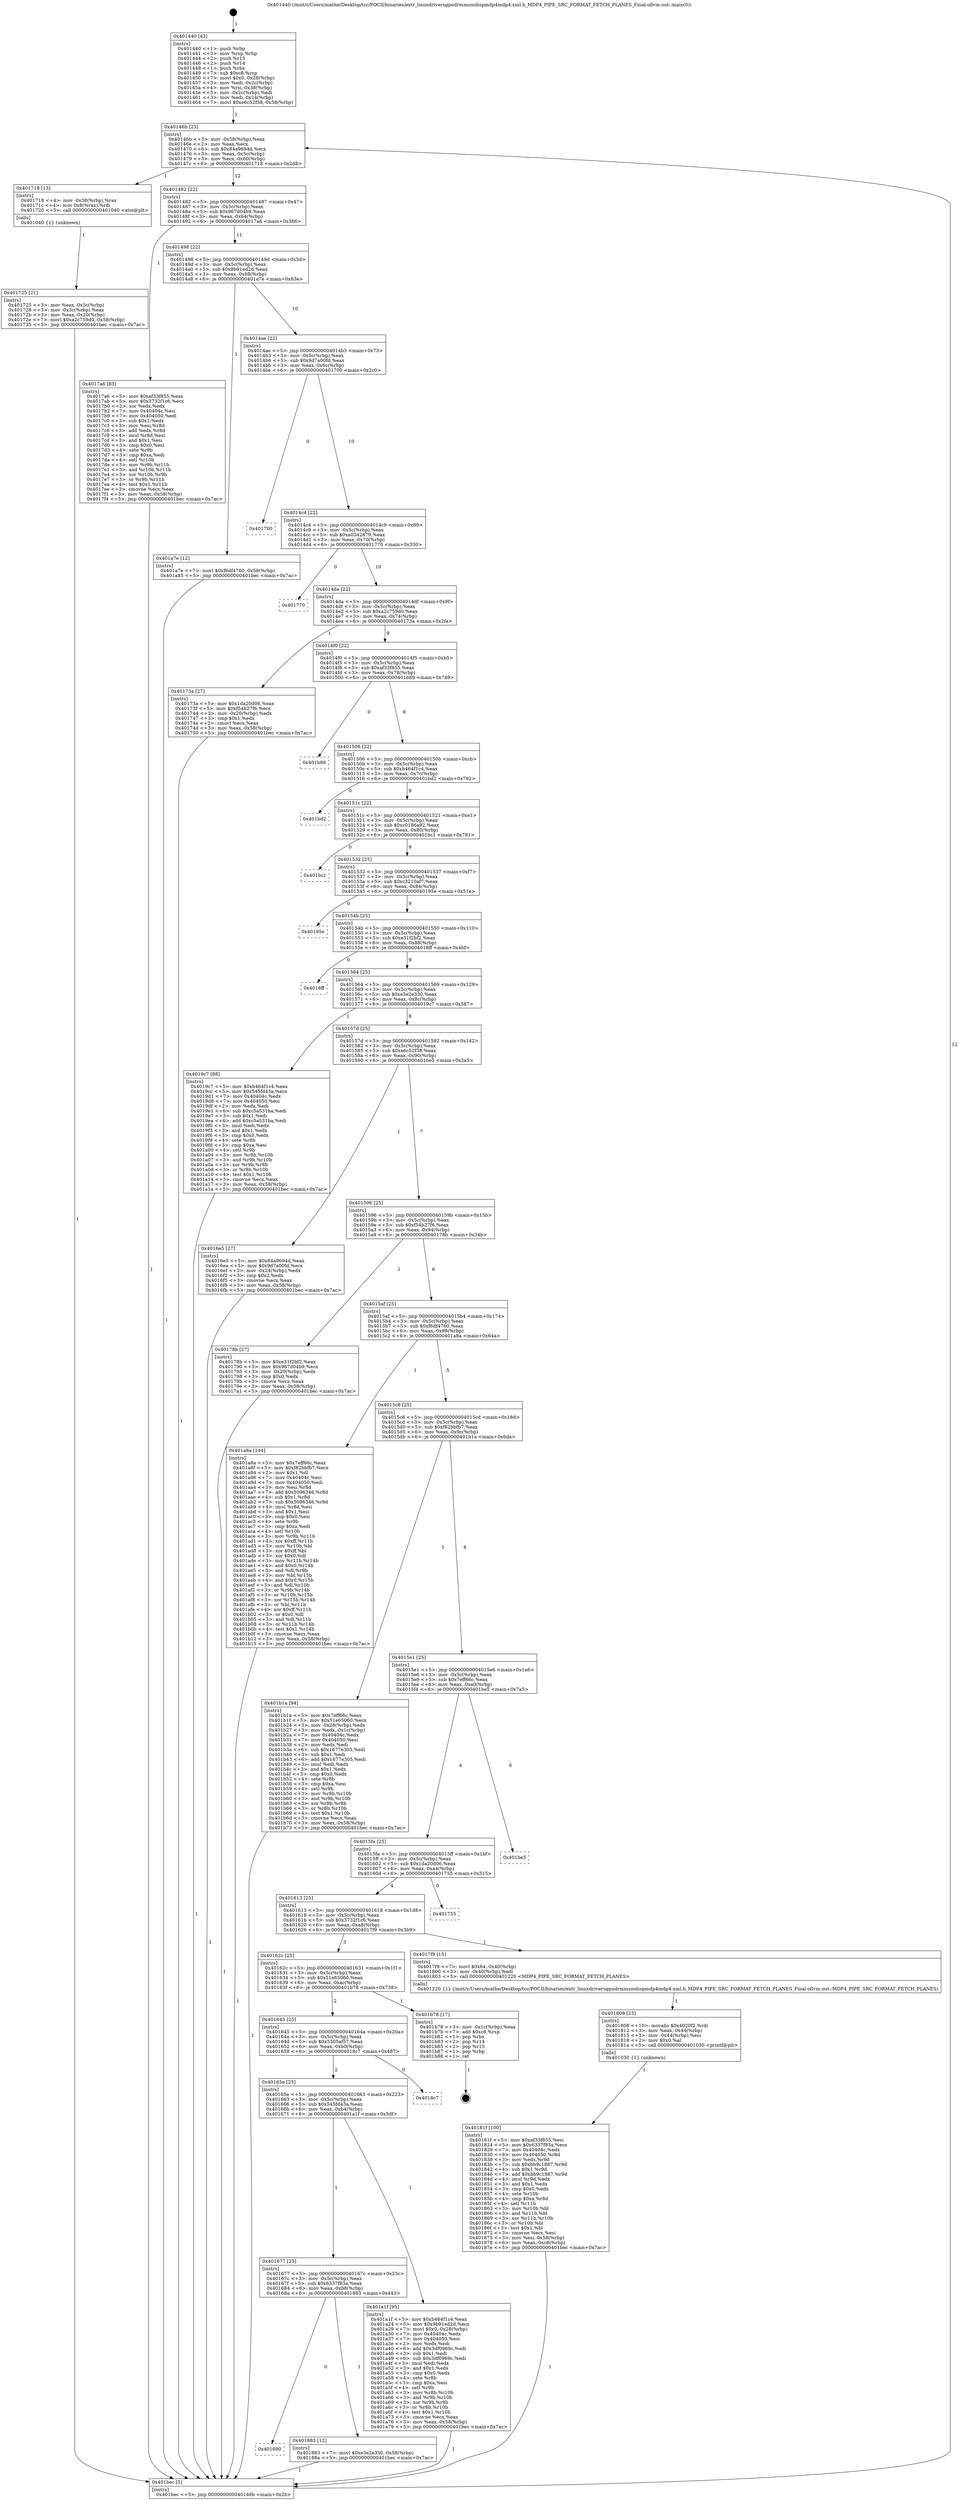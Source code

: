 digraph "0x401440" {
  label = "0x401440 (/mnt/c/Users/mathe/Desktop/tcc/POCII/binaries/extr_linuxdriversgpudrmmsmdispmdp4mdp4.xml.h_MDP4_PIPE_SRC_FORMAT_FETCH_PLANES_Final-ollvm.out::main(0))"
  labelloc = "t"
  node[shape=record]

  Entry [label="",width=0.3,height=0.3,shape=circle,fillcolor=black,style=filled]
  "0x40146b" [label="{
     0x40146b [23]\l
     | [instrs]\l
     &nbsp;&nbsp;0x40146b \<+3\>: mov -0x58(%rbp),%eax\l
     &nbsp;&nbsp;0x40146e \<+2\>: mov %eax,%ecx\l
     &nbsp;&nbsp;0x401470 \<+6\>: sub $0x84a9694d,%ecx\l
     &nbsp;&nbsp;0x401476 \<+3\>: mov %eax,-0x5c(%rbp)\l
     &nbsp;&nbsp;0x401479 \<+3\>: mov %ecx,-0x60(%rbp)\l
     &nbsp;&nbsp;0x40147c \<+6\>: je 0000000000401718 \<main+0x2d8\>\l
  }"]
  "0x401718" [label="{
     0x401718 [13]\l
     | [instrs]\l
     &nbsp;&nbsp;0x401718 \<+4\>: mov -0x38(%rbp),%rax\l
     &nbsp;&nbsp;0x40171c \<+4\>: mov 0x8(%rax),%rdi\l
     &nbsp;&nbsp;0x401720 \<+5\>: call 0000000000401040 \<atoi@plt\>\l
     | [calls]\l
     &nbsp;&nbsp;0x401040 \{1\} (unknown)\l
  }"]
  "0x401482" [label="{
     0x401482 [22]\l
     | [instrs]\l
     &nbsp;&nbsp;0x401482 \<+5\>: jmp 0000000000401487 \<main+0x47\>\l
     &nbsp;&nbsp;0x401487 \<+3\>: mov -0x5c(%rbp),%eax\l
     &nbsp;&nbsp;0x40148a \<+5\>: sub $0x967d04b9,%eax\l
     &nbsp;&nbsp;0x40148f \<+3\>: mov %eax,-0x64(%rbp)\l
     &nbsp;&nbsp;0x401492 \<+6\>: je 00000000004017a6 \<main+0x366\>\l
  }"]
  Exit [label="",width=0.3,height=0.3,shape=circle,fillcolor=black,style=filled,peripheries=2]
  "0x4017a6" [label="{
     0x4017a6 [83]\l
     | [instrs]\l
     &nbsp;&nbsp;0x4017a6 \<+5\>: mov $0xaf33f855,%eax\l
     &nbsp;&nbsp;0x4017ab \<+5\>: mov $0x3732f1c6,%ecx\l
     &nbsp;&nbsp;0x4017b0 \<+2\>: xor %edx,%edx\l
     &nbsp;&nbsp;0x4017b2 \<+7\>: mov 0x40404c,%esi\l
     &nbsp;&nbsp;0x4017b9 \<+7\>: mov 0x404050,%edi\l
     &nbsp;&nbsp;0x4017c0 \<+3\>: sub $0x1,%edx\l
     &nbsp;&nbsp;0x4017c3 \<+3\>: mov %esi,%r8d\l
     &nbsp;&nbsp;0x4017c6 \<+3\>: add %edx,%r8d\l
     &nbsp;&nbsp;0x4017c9 \<+4\>: imul %r8d,%esi\l
     &nbsp;&nbsp;0x4017cd \<+3\>: and $0x1,%esi\l
     &nbsp;&nbsp;0x4017d0 \<+3\>: cmp $0x0,%esi\l
     &nbsp;&nbsp;0x4017d3 \<+4\>: sete %r9b\l
     &nbsp;&nbsp;0x4017d7 \<+3\>: cmp $0xa,%edi\l
     &nbsp;&nbsp;0x4017da \<+4\>: setl %r10b\l
     &nbsp;&nbsp;0x4017de \<+3\>: mov %r9b,%r11b\l
     &nbsp;&nbsp;0x4017e1 \<+3\>: and %r10b,%r11b\l
     &nbsp;&nbsp;0x4017e4 \<+3\>: xor %r10b,%r9b\l
     &nbsp;&nbsp;0x4017e7 \<+3\>: or %r9b,%r11b\l
     &nbsp;&nbsp;0x4017ea \<+4\>: test $0x1,%r11b\l
     &nbsp;&nbsp;0x4017ee \<+3\>: cmovne %ecx,%eax\l
     &nbsp;&nbsp;0x4017f1 \<+3\>: mov %eax,-0x58(%rbp)\l
     &nbsp;&nbsp;0x4017f4 \<+5\>: jmp 0000000000401bec \<main+0x7ac\>\l
  }"]
  "0x401498" [label="{
     0x401498 [22]\l
     | [instrs]\l
     &nbsp;&nbsp;0x401498 \<+5\>: jmp 000000000040149d \<main+0x5d\>\l
     &nbsp;&nbsp;0x40149d \<+3\>: mov -0x5c(%rbp),%eax\l
     &nbsp;&nbsp;0x4014a0 \<+5\>: sub $0x9b91ed2d,%eax\l
     &nbsp;&nbsp;0x4014a5 \<+3\>: mov %eax,-0x68(%rbp)\l
     &nbsp;&nbsp;0x4014a8 \<+6\>: je 0000000000401a7e \<main+0x63e\>\l
  }"]
  "0x401690" [label="{
     0x401690\l
  }", style=dashed]
  "0x401a7e" [label="{
     0x401a7e [12]\l
     | [instrs]\l
     &nbsp;&nbsp;0x401a7e \<+7\>: movl $0xf6df4760,-0x58(%rbp)\l
     &nbsp;&nbsp;0x401a85 \<+5\>: jmp 0000000000401bec \<main+0x7ac\>\l
  }"]
  "0x4014ae" [label="{
     0x4014ae [22]\l
     | [instrs]\l
     &nbsp;&nbsp;0x4014ae \<+5\>: jmp 00000000004014b3 \<main+0x73\>\l
     &nbsp;&nbsp;0x4014b3 \<+3\>: mov -0x5c(%rbp),%eax\l
     &nbsp;&nbsp;0x4014b6 \<+5\>: sub $0x9d7a00fd,%eax\l
     &nbsp;&nbsp;0x4014bb \<+3\>: mov %eax,-0x6c(%rbp)\l
     &nbsp;&nbsp;0x4014be \<+6\>: je 0000000000401700 \<main+0x2c0\>\l
  }"]
  "0x401883" [label="{
     0x401883 [12]\l
     | [instrs]\l
     &nbsp;&nbsp;0x401883 \<+7\>: movl $0xe3e2e330,-0x58(%rbp)\l
     &nbsp;&nbsp;0x40188a \<+5\>: jmp 0000000000401bec \<main+0x7ac\>\l
  }"]
  "0x401700" [label="{
     0x401700\l
  }", style=dashed]
  "0x4014c4" [label="{
     0x4014c4 [22]\l
     | [instrs]\l
     &nbsp;&nbsp;0x4014c4 \<+5\>: jmp 00000000004014c9 \<main+0x89\>\l
     &nbsp;&nbsp;0x4014c9 \<+3\>: mov -0x5c(%rbp),%eax\l
     &nbsp;&nbsp;0x4014cc \<+5\>: sub $0xa0342879,%eax\l
     &nbsp;&nbsp;0x4014d1 \<+3\>: mov %eax,-0x70(%rbp)\l
     &nbsp;&nbsp;0x4014d4 \<+6\>: je 0000000000401770 \<main+0x330\>\l
  }"]
  "0x401677" [label="{
     0x401677 [25]\l
     | [instrs]\l
     &nbsp;&nbsp;0x401677 \<+5\>: jmp 000000000040167c \<main+0x23c\>\l
     &nbsp;&nbsp;0x40167c \<+3\>: mov -0x5c(%rbp),%eax\l
     &nbsp;&nbsp;0x40167f \<+5\>: sub $0x6337f83a,%eax\l
     &nbsp;&nbsp;0x401684 \<+6\>: mov %eax,-0xb8(%rbp)\l
     &nbsp;&nbsp;0x40168a \<+6\>: je 0000000000401883 \<main+0x443\>\l
  }"]
  "0x401770" [label="{
     0x401770\l
  }", style=dashed]
  "0x4014da" [label="{
     0x4014da [22]\l
     | [instrs]\l
     &nbsp;&nbsp;0x4014da \<+5\>: jmp 00000000004014df \<main+0x9f\>\l
     &nbsp;&nbsp;0x4014df \<+3\>: mov -0x5c(%rbp),%eax\l
     &nbsp;&nbsp;0x4014e2 \<+5\>: sub $0xa2c759d0,%eax\l
     &nbsp;&nbsp;0x4014e7 \<+3\>: mov %eax,-0x74(%rbp)\l
     &nbsp;&nbsp;0x4014ea \<+6\>: je 000000000040173a \<main+0x2fa\>\l
  }"]
  "0x401a1f" [label="{
     0x401a1f [95]\l
     | [instrs]\l
     &nbsp;&nbsp;0x401a1f \<+5\>: mov $0xb464f1c4,%eax\l
     &nbsp;&nbsp;0x401a24 \<+5\>: mov $0x9b91ed2d,%ecx\l
     &nbsp;&nbsp;0x401a29 \<+7\>: movl $0x0,-0x28(%rbp)\l
     &nbsp;&nbsp;0x401a30 \<+7\>: mov 0x40404c,%edx\l
     &nbsp;&nbsp;0x401a37 \<+7\>: mov 0x404050,%esi\l
     &nbsp;&nbsp;0x401a3e \<+2\>: mov %edx,%edi\l
     &nbsp;&nbsp;0x401a40 \<+6\>: add $0x3df0969c,%edi\l
     &nbsp;&nbsp;0x401a46 \<+3\>: sub $0x1,%edi\l
     &nbsp;&nbsp;0x401a49 \<+6\>: sub $0x3df0969c,%edi\l
     &nbsp;&nbsp;0x401a4f \<+3\>: imul %edi,%edx\l
     &nbsp;&nbsp;0x401a52 \<+3\>: and $0x1,%edx\l
     &nbsp;&nbsp;0x401a55 \<+3\>: cmp $0x0,%edx\l
     &nbsp;&nbsp;0x401a58 \<+4\>: sete %r8b\l
     &nbsp;&nbsp;0x401a5c \<+3\>: cmp $0xa,%esi\l
     &nbsp;&nbsp;0x401a5f \<+4\>: setl %r9b\l
     &nbsp;&nbsp;0x401a63 \<+3\>: mov %r8b,%r10b\l
     &nbsp;&nbsp;0x401a66 \<+3\>: and %r9b,%r10b\l
     &nbsp;&nbsp;0x401a69 \<+3\>: xor %r9b,%r8b\l
     &nbsp;&nbsp;0x401a6c \<+3\>: or %r8b,%r10b\l
     &nbsp;&nbsp;0x401a6f \<+4\>: test $0x1,%r10b\l
     &nbsp;&nbsp;0x401a73 \<+3\>: cmovne %ecx,%eax\l
     &nbsp;&nbsp;0x401a76 \<+3\>: mov %eax,-0x58(%rbp)\l
     &nbsp;&nbsp;0x401a79 \<+5\>: jmp 0000000000401bec \<main+0x7ac\>\l
  }"]
  "0x40173a" [label="{
     0x40173a [27]\l
     | [instrs]\l
     &nbsp;&nbsp;0x40173a \<+5\>: mov $0x1da20d06,%eax\l
     &nbsp;&nbsp;0x40173f \<+5\>: mov $0xf54b27f6,%ecx\l
     &nbsp;&nbsp;0x401744 \<+3\>: mov -0x20(%rbp),%edx\l
     &nbsp;&nbsp;0x401747 \<+3\>: cmp $0x1,%edx\l
     &nbsp;&nbsp;0x40174a \<+3\>: cmovl %ecx,%eax\l
     &nbsp;&nbsp;0x40174d \<+3\>: mov %eax,-0x58(%rbp)\l
     &nbsp;&nbsp;0x401750 \<+5\>: jmp 0000000000401bec \<main+0x7ac\>\l
  }"]
  "0x4014f0" [label="{
     0x4014f0 [22]\l
     | [instrs]\l
     &nbsp;&nbsp;0x4014f0 \<+5\>: jmp 00000000004014f5 \<main+0xb5\>\l
     &nbsp;&nbsp;0x4014f5 \<+3\>: mov -0x5c(%rbp),%eax\l
     &nbsp;&nbsp;0x4014f8 \<+5\>: sub $0xaf33f855,%eax\l
     &nbsp;&nbsp;0x4014fd \<+3\>: mov %eax,-0x78(%rbp)\l
     &nbsp;&nbsp;0x401500 \<+6\>: je 0000000000401b89 \<main+0x749\>\l
  }"]
  "0x40165e" [label="{
     0x40165e [25]\l
     | [instrs]\l
     &nbsp;&nbsp;0x40165e \<+5\>: jmp 0000000000401663 \<main+0x223\>\l
     &nbsp;&nbsp;0x401663 \<+3\>: mov -0x5c(%rbp),%eax\l
     &nbsp;&nbsp;0x401666 \<+5\>: sub $0x545fd43a,%eax\l
     &nbsp;&nbsp;0x40166b \<+6\>: mov %eax,-0xb4(%rbp)\l
     &nbsp;&nbsp;0x401671 \<+6\>: je 0000000000401a1f \<main+0x5df\>\l
  }"]
  "0x401b89" [label="{
     0x401b89\l
  }", style=dashed]
  "0x401506" [label="{
     0x401506 [22]\l
     | [instrs]\l
     &nbsp;&nbsp;0x401506 \<+5\>: jmp 000000000040150b \<main+0xcb\>\l
     &nbsp;&nbsp;0x40150b \<+3\>: mov -0x5c(%rbp),%eax\l
     &nbsp;&nbsp;0x40150e \<+5\>: sub $0xb464f1c4,%eax\l
     &nbsp;&nbsp;0x401513 \<+3\>: mov %eax,-0x7c(%rbp)\l
     &nbsp;&nbsp;0x401516 \<+6\>: je 0000000000401bd2 \<main+0x792\>\l
  }"]
  "0x4018c7" [label="{
     0x4018c7\l
  }", style=dashed]
  "0x401bd2" [label="{
     0x401bd2\l
  }", style=dashed]
  "0x40151c" [label="{
     0x40151c [22]\l
     | [instrs]\l
     &nbsp;&nbsp;0x40151c \<+5\>: jmp 0000000000401521 \<main+0xe1\>\l
     &nbsp;&nbsp;0x401521 \<+3\>: mov -0x5c(%rbp),%eax\l
     &nbsp;&nbsp;0x401524 \<+5\>: sub $0xc0186a92,%eax\l
     &nbsp;&nbsp;0x401529 \<+3\>: mov %eax,-0x80(%rbp)\l
     &nbsp;&nbsp;0x40152c \<+6\>: je 0000000000401bc1 \<main+0x781\>\l
  }"]
  "0x401645" [label="{
     0x401645 [25]\l
     | [instrs]\l
     &nbsp;&nbsp;0x401645 \<+5\>: jmp 000000000040164a \<main+0x20a\>\l
     &nbsp;&nbsp;0x40164a \<+3\>: mov -0x5c(%rbp),%eax\l
     &nbsp;&nbsp;0x40164d \<+5\>: sub $0x5305af57,%eax\l
     &nbsp;&nbsp;0x401652 \<+6\>: mov %eax,-0xb0(%rbp)\l
     &nbsp;&nbsp;0x401658 \<+6\>: je 00000000004018c7 \<main+0x487\>\l
  }"]
  "0x401bc1" [label="{
     0x401bc1\l
  }", style=dashed]
  "0x401532" [label="{
     0x401532 [25]\l
     | [instrs]\l
     &nbsp;&nbsp;0x401532 \<+5\>: jmp 0000000000401537 \<main+0xf7\>\l
     &nbsp;&nbsp;0x401537 \<+3\>: mov -0x5c(%rbp),%eax\l
     &nbsp;&nbsp;0x40153a \<+5\>: sub $0xc3210af7,%eax\l
     &nbsp;&nbsp;0x40153f \<+6\>: mov %eax,-0x84(%rbp)\l
     &nbsp;&nbsp;0x401545 \<+6\>: je 000000000040195e \<main+0x51e\>\l
  }"]
  "0x401b78" [label="{
     0x401b78 [17]\l
     | [instrs]\l
     &nbsp;&nbsp;0x401b78 \<+3\>: mov -0x1c(%rbp),%eax\l
     &nbsp;&nbsp;0x401b7b \<+7\>: add $0xc8,%rsp\l
     &nbsp;&nbsp;0x401b82 \<+1\>: pop %rbx\l
     &nbsp;&nbsp;0x401b83 \<+2\>: pop %r14\l
     &nbsp;&nbsp;0x401b85 \<+2\>: pop %r15\l
     &nbsp;&nbsp;0x401b87 \<+1\>: pop %rbp\l
     &nbsp;&nbsp;0x401b88 \<+1\>: ret\l
  }"]
  "0x40195e" [label="{
     0x40195e\l
  }", style=dashed]
  "0x40154b" [label="{
     0x40154b [25]\l
     | [instrs]\l
     &nbsp;&nbsp;0x40154b \<+5\>: jmp 0000000000401550 \<main+0x110\>\l
     &nbsp;&nbsp;0x401550 \<+3\>: mov -0x5c(%rbp),%eax\l
     &nbsp;&nbsp;0x401553 \<+5\>: sub $0xe31f2bf2,%eax\l
     &nbsp;&nbsp;0x401558 \<+6\>: mov %eax,-0x88(%rbp)\l
     &nbsp;&nbsp;0x40155e \<+6\>: je 00000000004018ff \<main+0x4bf\>\l
  }"]
  "0x40181f" [label="{
     0x40181f [100]\l
     | [instrs]\l
     &nbsp;&nbsp;0x40181f \<+5\>: mov $0xaf33f855,%esi\l
     &nbsp;&nbsp;0x401824 \<+5\>: mov $0x6337f83a,%ecx\l
     &nbsp;&nbsp;0x401829 \<+7\>: mov 0x40404c,%edx\l
     &nbsp;&nbsp;0x401830 \<+8\>: mov 0x404050,%r8d\l
     &nbsp;&nbsp;0x401838 \<+3\>: mov %edx,%r9d\l
     &nbsp;&nbsp;0x40183b \<+7\>: sub $0xbb9c1887,%r9d\l
     &nbsp;&nbsp;0x401842 \<+4\>: sub $0x1,%r9d\l
     &nbsp;&nbsp;0x401846 \<+7\>: add $0xbb9c1887,%r9d\l
     &nbsp;&nbsp;0x40184d \<+4\>: imul %r9d,%edx\l
     &nbsp;&nbsp;0x401851 \<+3\>: and $0x1,%edx\l
     &nbsp;&nbsp;0x401854 \<+3\>: cmp $0x0,%edx\l
     &nbsp;&nbsp;0x401857 \<+4\>: sete %r10b\l
     &nbsp;&nbsp;0x40185b \<+4\>: cmp $0xa,%r8d\l
     &nbsp;&nbsp;0x40185f \<+4\>: setl %r11b\l
     &nbsp;&nbsp;0x401863 \<+3\>: mov %r10b,%bl\l
     &nbsp;&nbsp;0x401866 \<+3\>: and %r11b,%bl\l
     &nbsp;&nbsp;0x401869 \<+3\>: xor %r11b,%r10b\l
     &nbsp;&nbsp;0x40186c \<+3\>: or %r10b,%bl\l
     &nbsp;&nbsp;0x40186f \<+3\>: test $0x1,%bl\l
     &nbsp;&nbsp;0x401872 \<+3\>: cmovne %ecx,%esi\l
     &nbsp;&nbsp;0x401875 \<+3\>: mov %esi,-0x58(%rbp)\l
     &nbsp;&nbsp;0x401878 \<+6\>: mov %eax,-0xc8(%rbp)\l
     &nbsp;&nbsp;0x40187e \<+5\>: jmp 0000000000401bec \<main+0x7ac\>\l
  }"]
  "0x4018ff" [label="{
     0x4018ff\l
  }", style=dashed]
  "0x401564" [label="{
     0x401564 [25]\l
     | [instrs]\l
     &nbsp;&nbsp;0x401564 \<+5\>: jmp 0000000000401569 \<main+0x129\>\l
     &nbsp;&nbsp;0x401569 \<+3\>: mov -0x5c(%rbp),%eax\l
     &nbsp;&nbsp;0x40156c \<+5\>: sub $0xe3e2e330,%eax\l
     &nbsp;&nbsp;0x401571 \<+6\>: mov %eax,-0x8c(%rbp)\l
     &nbsp;&nbsp;0x401577 \<+6\>: je 00000000004019c7 \<main+0x587\>\l
  }"]
  "0x401808" [label="{
     0x401808 [23]\l
     | [instrs]\l
     &nbsp;&nbsp;0x401808 \<+10\>: movabs $0x4020f2,%rdi\l
     &nbsp;&nbsp;0x401812 \<+3\>: mov %eax,-0x44(%rbp)\l
     &nbsp;&nbsp;0x401815 \<+3\>: mov -0x44(%rbp),%esi\l
     &nbsp;&nbsp;0x401818 \<+2\>: mov $0x0,%al\l
     &nbsp;&nbsp;0x40181a \<+5\>: call 0000000000401030 \<printf@plt\>\l
     | [calls]\l
     &nbsp;&nbsp;0x401030 \{1\} (unknown)\l
  }"]
  "0x4019c7" [label="{
     0x4019c7 [88]\l
     | [instrs]\l
     &nbsp;&nbsp;0x4019c7 \<+5\>: mov $0xb464f1c4,%eax\l
     &nbsp;&nbsp;0x4019cc \<+5\>: mov $0x545fd43a,%ecx\l
     &nbsp;&nbsp;0x4019d1 \<+7\>: mov 0x40404c,%edx\l
     &nbsp;&nbsp;0x4019d8 \<+7\>: mov 0x404050,%esi\l
     &nbsp;&nbsp;0x4019df \<+2\>: mov %edx,%edi\l
     &nbsp;&nbsp;0x4019e1 \<+6\>: sub $0xc5a531ba,%edi\l
     &nbsp;&nbsp;0x4019e7 \<+3\>: sub $0x1,%edi\l
     &nbsp;&nbsp;0x4019ea \<+6\>: add $0xc5a531ba,%edi\l
     &nbsp;&nbsp;0x4019f0 \<+3\>: imul %edi,%edx\l
     &nbsp;&nbsp;0x4019f3 \<+3\>: and $0x1,%edx\l
     &nbsp;&nbsp;0x4019f6 \<+3\>: cmp $0x0,%edx\l
     &nbsp;&nbsp;0x4019f9 \<+4\>: sete %r8b\l
     &nbsp;&nbsp;0x4019fd \<+3\>: cmp $0xa,%esi\l
     &nbsp;&nbsp;0x401a00 \<+4\>: setl %r9b\l
     &nbsp;&nbsp;0x401a04 \<+3\>: mov %r8b,%r10b\l
     &nbsp;&nbsp;0x401a07 \<+3\>: and %r9b,%r10b\l
     &nbsp;&nbsp;0x401a0a \<+3\>: xor %r9b,%r8b\l
     &nbsp;&nbsp;0x401a0d \<+3\>: or %r8b,%r10b\l
     &nbsp;&nbsp;0x401a10 \<+4\>: test $0x1,%r10b\l
     &nbsp;&nbsp;0x401a14 \<+3\>: cmovne %ecx,%eax\l
     &nbsp;&nbsp;0x401a17 \<+3\>: mov %eax,-0x58(%rbp)\l
     &nbsp;&nbsp;0x401a1a \<+5\>: jmp 0000000000401bec \<main+0x7ac\>\l
  }"]
  "0x40157d" [label="{
     0x40157d [25]\l
     | [instrs]\l
     &nbsp;&nbsp;0x40157d \<+5\>: jmp 0000000000401582 \<main+0x142\>\l
     &nbsp;&nbsp;0x401582 \<+3\>: mov -0x5c(%rbp),%eax\l
     &nbsp;&nbsp;0x401585 \<+5\>: sub $0xe6c52f38,%eax\l
     &nbsp;&nbsp;0x40158a \<+6\>: mov %eax,-0x90(%rbp)\l
     &nbsp;&nbsp;0x401590 \<+6\>: je 00000000004016e5 \<main+0x2a5\>\l
  }"]
  "0x40162c" [label="{
     0x40162c [25]\l
     | [instrs]\l
     &nbsp;&nbsp;0x40162c \<+5\>: jmp 0000000000401631 \<main+0x1f1\>\l
     &nbsp;&nbsp;0x401631 \<+3\>: mov -0x5c(%rbp),%eax\l
     &nbsp;&nbsp;0x401634 \<+5\>: sub $0x51e65060,%eax\l
     &nbsp;&nbsp;0x401639 \<+6\>: mov %eax,-0xac(%rbp)\l
     &nbsp;&nbsp;0x40163f \<+6\>: je 0000000000401b78 \<main+0x738\>\l
  }"]
  "0x4016e5" [label="{
     0x4016e5 [27]\l
     | [instrs]\l
     &nbsp;&nbsp;0x4016e5 \<+5\>: mov $0x84a9694d,%eax\l
     &nbsp;&nbsp;0x4016ea \<+5\>: mov $0x9d7a00fd,%ecx\l
     &nbsp;&nbsp;0x4016ef \<+3\>: mov -0x24(%rbp),%edx\l
     &nbsp;&nbsp;0x4016f2 \<+3\>: cmp $0x2,%edx\l
     &nbsp;&nbsp;0x4016f5 \<+3\>: cmovne %ecx,%eax\l
     &nbsp;&nbsp;0x4016f8 \<+3\>: mov %eax,-0x58(%rbp)\l
     &nbsp;&nbsp;0x4016fb \<+5\>: jmp 0000000000401bec \<main+0x7ac\>\l
  }"]
  "0x401596" [label="{
     0x401596 [25]\l
     | [instrs]\l
     &nbsp;&nbsp;0x401596 \<+5\>: jmp 000000000040159b \<main+0x15b\>\l
     &nbsp;&nbsp;0x40159b \<+3\>: mov -0x5c(%rbp),%eax\l
     &nbsp;&nbsp;0x40159e \<+5\>: sub $0xf54b27f6,%eax\l
     &nbsp;&nbsp;0x4015a3 \<+6\>: mov %eax,-0x94(%rbp)\l
     &nbsp;&nbsp;0x4015a9 \<+6\>: je 000000000040178b \<main+0x34b\>\l
  }"]
  "0x401bec" [label="{
     0x401bec [5]\l
     | [instrs]\l
     &nbsp;&nbsp;0x401bec \<+5\>: jmp 000000000040146b \<main+0x2b\>\l
  }"]
  "0x401440" [label="{
     0x401440 [43]\l
     | [instrs]\l
     &nbsp;&nbsp;0x401440 \<+1\>: push %rbp\l
     &nbsp;&nbsp;0x401441 \<+3\>: mov %rsp,%rbp\l
     &nbsp;&nbsp;0x401444 \<+2\>: push %r15\l
     &nbsp;&nbsp;0x401446 \<+2\>: push %r14\l
     &nbsp;&nbsp;0x401448 \<+1\>: push %rbx\l
     &nbsp;&nbsp;0x401449 \<+7\>: sub $0xc8,%rsp\l
     &nbsp;&nbsp;0x401450 \<+7\>: movl $0x0,-0x28(%rbp)\l
     &nbsp;&nbsp;0x401457 \<+3\>: mov %edi,-0x2c(%rbp)\l
     &nbsp;&nbsp;0x40145a \<+4\>: mov %rsi,-0x38(%rbp)\l
     &nbsp;&nbsp;0x40145e \<+3\>: mov -0x2c(%rbp),%edi\l
     &nbsp;&nbsp;0x401461 \<+3\>: mov %edi,-0x24(%rbp)\l
     &nbsp;&nbsp;0x401464 \<+7\>: movl $0xe6c52f38,-0x58(%rbp)\l
  }"]
  "0x401725" [label="{
     0x401725 [21]\l
     | [instrs]\l
     &nbsp;&nbsp;0x401725 \<+3\>: mov %eax,-0x3c(%rbp)\l
     &nbsp;&nbsp;0x401728 \<+3\>: mov -0x3c(%rbp),%eax\l
     &nbsp;&nbsp;0x40172b \<+3\>: mov %eax,-0x20(%rbp)\l
     &nbsp;&nbsp;0x40172e \<+7\>: movl $0xa2c759d0,-0x58(%rbp)\l
     &nbsp;&nbsp;0x401735 \<+5\>: jmp 0000000000401bec \<main+0x7ac\>\l
  }"]
  "0x4017f9" [label="{
     0x4017f9 [15]\l
     | [instrs]\l
     &nbsp;&nbsp;0x4017f9 \<+7\>: movl $0x64,-0x40(%rbp)\l
     &nbsp;&nbsp;0x401800 \<+3\>: mov -0x40(%rbp),%edi\l
     &nbsp;&nbsp;0x401803 \<+5\>: call 0000000000401220 \<MDP4_PIPE_SRC_FORMAT_FETCH_PLANES\>\l
     | [calls]\l
     &nbsp;&nbsp;0x401220 \{1\} (/mnt/c/Users/mathe/Desktop/tcc/POCII/binaries/extr_linuxdriversgpudrmmsmdispmdp4mdp4.xml.h_MDP4_PIPE_SRC_FORMAT_FETCH_PLANES_Final-ollvm.out::MDP4_PIPE_SRC_FORMAT_FETCH_PLANES)\l
  }"]
  "0x40178b" [label="{
     0x40178b [27]\l
     | [instrs]\l
     &nbsp;&nbsp;0x40178b \<+5\>: mov $0xe31f2bf2,%eax\l
     &nbsp;&nbsp;0x401790 \<+5\>: mov $0x967d04b9,%ecx\l
     &nbsp;&nbsp;0x401795 \<+3\>: mov -0x20(%rbp),%edx\l
     &nbsp;&nbsp;0x401798 \<+3\>: cmp $0x0,%edx\l
     &nbsp;&nbsp;0x40179b \<+3\>: cmove %ecx,%eax\l
     &nbsp;&nbsp;0x40179e \<+3\>: mov %eax,-0x58(%rbp)\l
     &nbsp;&nbsp;0x4017a1 \<+5\>: jmp 0000000000401bec \<main+0x7ac\>\l
  }"]
  "0x4015af" [label="{
     0x4015af [25]\l
     | [instrs]\l
     &nbsp;&nbsp;0x4015af \<+5\>: jmp 00000000004015b4 \<main+0x174\>\l
     &nbsp;&nbsp;0x4015b4 \<+3\>: mov -0x5c(%rbp),%eax\l
     &nbsp;&nbsp;0x4015b7 \<+5\>: sub $0xf6df4760,%eax\l
     &nbsp;&nbsp;0x4015bc \<+6\>: mov %eax,-0x98(%rbp)\l
     &nbsp;&nbsp;0x4015c2 \<+6\>: je 0000000000401a8a \<main+0x64a\>\l
  }"]
  "0x401613" [label="{
     0x401613 [25]\l
     | [instrs]\l
     &nbsp;&nbsp;0x401613 \<+5\>: jmp 0000000000401618 \<main+0x1d8\>\l
     &nbsp;&nbsp;0x401618 \<+3\>: mov -0x5c(%rbp),%eax\l
     &nbsp;&nbsp;0x40161b \<+5\>: sub $0x3732f1c6,%eax\l
     &nbsp;&nbsp;0x401620 \<+6\>: mov %eax,-0xa8(%rbp)\l
     &nbsp;&nbsp;0x401626 \<+6\>: je 00000000004017f9 \<main+0x3b9\>\l
  }"]
  "0x401a8a" [label="{
     0x401a8a [144]\l
     | [instrs]\l
     &nbsp;&nbsp;0x401a8a \<+5\>: mov $0x7eff66c,%eax\l
     &nbsp;&nbsp;0x401a8f \<+5\>: mov $0xf82bbfb7,%ecx\l
     &nbsp;&nbsp;0x401a94 \<+2\>: mov $0x1,%dl\l
     &nbsp;&nbsp;0x401a96 \<+7\>: mov 0x40404c,%esi\l
     &nbsp;&nbsp;0x401a9d \<+7\>: mov 0x404050,%edi\l
     &nbsp;&nbsp;0x401aa4 \<+3\>: mov %esi,%r8d\l
     &nbsp;&nbsp;0x401aa7 \<+7\>: add $0x5096346,%r8d\l
     &nbsp;&nbsp;0x401aae \<+4\>: sub $0x1,%r8d\l
     &nbsp;&nbsp;0x401ab2 \<+7\>: sub $0x5096346,%r8d\l
     &nbsp;&nbsp;0x401ab9 \<+4\>: imul %r8d,%esi\l
     &nbsp;&nbsp;0x401abd \<+3\>: and $0x1,%esi\l
     &nbsp;&nbsp;0x401ac0 \<+3\>: cmp $0x0,%esi\l
     &nbsp;&nbsp;0x401ac3 \<+4\>: sete %r9b\l
     &nbsp;&nbsp;0x401ac7 \<+3\>: cmp $0xa,%edi\l
     &nbsp;&nbsp;0x401aca \<+4\>: setl %r10b\l
     &nbsp;&nbsp;0x401ace \<+3\>: mov %r9b,%r11b\l
     &nbsp;&nbsp;0x401ad1 \<+4\>: xor $0xff,%r11b\l
     &nbsp;&nbsp;0x401ad5 \<+3\>: mov %r10b,%bl\l
     &nbsp;&nbsp;0x401ad8 \<+3\>: xor $0xff,%bl\l
     &nbsp;&nbsp;0x401adb \<+3\>: xor $0x0,%dl\l
     &nbsp;&nbsp;0x401ade \<+3\>: mov %r11b,%r14b\l
     &nbsp;&nbsp;0x401ae1 \<+4\>: and $0x0,%r14b\l
     &nbsp;&nbsp;0x401ae5 \<+3\>: and %dl,%r9b\l
     &nbsp;&nbsp;0x401ae8 \<+3\>: mov %bl,%r15b\l
     &nbsp;&nbsp;0x401aeb \<+4\>: and $0x0,%r15b\l
     &nbsp;&nbsp;0x401aef \<+3\>: and %dl,%r10b\l
     &nbsp;&nbsp;0x401af2 \<+3\>: or %r9b,%r14b\l
     &nbsp;&nbsp;0x401af5 \<+3\>: or %r10b,%r15b\l
     &nbsp;&nbsp;0x401af8 \<+3\>: xor %r15b,%r14b\l
     &nbsp;&nbsp;0x401afb \<+3\>: or %bl,%r11b\l
     &nbsp;&nbsp;0x401afe \<+4\>: xor $0xff,%r11b\l
     &nbsp;&nbsp;0x401b02 \<+3\>: or $0x0,%dl\l
     &nbsp;&nbsp;0x401b05 \<+3\>: and %dl,%r11b\l
     &nbsp;&nbsp;0x401b08 \<+3\>: or %r11b,%r14b\l
     &nbsp;&nbsp;0x401b0b \<+4\>: test $0x1,%r14b\l
     &nbsp;&nbsp;0x401b0f \<+3\>: cmovne %ecx,%eax\l
     &nbsp;&nbsp;0x401b12 \<+3\>: mov %eax,-0x58(%rbp)\l
     &nbsp;&nbsp;0x401b15 \<+5\>: jmp 0000000000401bec \<main+0x7ac\>\l
  }"]
  "0x4015c8" [label="{
     0x4015c8 [25]\l
     | [instrs]\l
     &nbsp;&nbsp;0x4015c8 \<+5\>: jmp 00000000004015cd \<main+0x18d\>\l
     &nbsp;&nbsp;0x4015cd \<+3\>: mov -0x5c(%rbp),%eax\l
     &nbsp;&nbsp;0x4015d0 \<+5\>: sub $0xf82bbfb7,%eax\l
     &nbsp;&nbsp;0x4015d5 \<+6\>: mov %eax,-0x9c(%rbp)\l
     &nbsp;&nbsp;0x4015db \<+6\>: je 0000000000401b1a \<main+0x6da\>\l
  }"]
  "0x401755" [label="{
     0x401755\l
  }", style=dashed]
  "0x401b1a" [label="{
     0x401b1a [94]\l
     | [instrs]\l
     &nbsp;&nbsp;0x401b1a \<+5\>: mov $0x7eff66c,%eax\l
     &nbsp;&nbsp;0x401b1f \<+5\>: mov $0x51e65060,%ecx\l
     &nbsp;&nbsp;0x401b24 \<+3\>: mov -0x28(%rbp),%edx\l
     &nbsp;&nbsp;0x401b27 \<+3\>: mov %edx,-0x1c(%rbp)\l
     &nbsp;&nbsp;0x401b2a \<+7\>: mov 0x40404c,%edx\l
     &nbsp;&nbsp;0x401b31 \<+7\>: mov 0x404050,%esi\l
     &nbsp;&nbsp;0x401b38 \<+2\>: mov %edx,%edi\l
     &nbsp;&nbsp;0x401b3a \<+6\>: sub $0x1677e305,%edi\l
     &nbsp;&nbsp;0x401b40 \<+3\>: sub $0x1,%edi\l
     &nbsp;&nbsp;0x401b43 \<+6\>: add $0x1677e305,%edi\l
     &nbsp;&nbsp;0x401b49 \<+3\>: imul %edi,%edx\l
     &nbsp;&nbsp;0x401b4c \<+3\>: and $0x1,%edx\l
     &nbsp;&nbsp;0x401b4f \<+3\>: cmp $0x0,%edx\l
     &nbsp;&nbsp;0x401b52 \<+4\>: sete %r8b\l
     &nbsp;&nbsp;0x401b56 \<+3\>: cmp $0xa,%esi\l
     &nbsp;&nbsp;0x401b59 \<+4\>: setl %r9b\l
     &nbsp;&nbsp;0x401b5d \<+3\>: mov %r8b,%r10b\l
     &nbsp;&nbsp;0x401b60 \<+3\>: and %r9b,%r10b\l
     &nbsp;&nbsp;0x401b63 \<+3\>: xor %r9b,%r8b\l
     &nbsp;&nbsp;0x401b66 \<+3\>: or %r8b,%r10b\l
     &nbsp;&nbsp;0x401b69 \<+4\>: test $0x1,%r10b\l
     &nbsp;&nbsp;0x401b6d \<+3\>: cmovne %ecx,%eax\l
     &nbsp;&nbsp;0x401b70 \<+3\>: mov %eax,-0x58(%rbp)\l
     &nbsp;&nbsp;0x401b73 \<+5\>: jmp 0000000000401bec \<main+0x7ac\>\l
  }"]
  "0x4015e1" [label="{
     0x4015e1 [25]\l
     | [instrs]\l
     &nbsp;&nbsp;0x4015e1 \<+5\>: jmp 00000000004015e6 \<main+0x1a6\>\l
     &nbsp;&nbsp;0x4015e6 \<+3\>: mov -0x5c(%rbp),%eax\l
     &nbsp;&nbsp;0x4015e9 \<+5\>: sub $0x7eff66c,%eax\l
     &nbsp;&nbsp;0x4015ee \<+6\>: mov %eax,-0xa0(%rbp)\l
     &nbsp;&nbsp;0x4015f4 \<+6\>: je 0000000000401be5 \<main+0x7a5\>\l
  }"]
  "0x4015fa" [label="{
     0x4015fa [25]\l
     | [instrs]\l
     &nbsp;&nbsp;0x4015fa \<+5\>: jmp 00000000004015ff \<main+0x1bf\>\l
     &nbsp;&nbsp;0x4015ff \<+3\>: mov -0x5c(%rbp),%eax\l
     &nbsp;&nbsp;0x401602 \<+5\>: sub $0x1da20d06,%eax\l
     &nbsp;&nbsp;0x401607 \<+6\>: mov %eax,-0xa4(%rbp)\l
     &nbsp;&nbsp;0x40160d \<+6\>: je 0000000000401755 \<main+0x315\>\l
  }"]
  "0x401be5" [label="{
     0x401be5\l
  }", style=dashed]
  Entry -> "0x401440" [label=" 1"]
  "0x40146b" -> "0x401718" [label=" 1"]
  "0x40146b" -> "0x401482" [label=" 12"]
  "0x401b78" -> Exit [label=" 1"]
  "0x401482" -> "0x4017a6" [label=" 1"]
  "0x401482" -> "0x401498" [label=" 11"]
  "0x401b1a" -> "0x401bec" [label=" 1"]
  "0x401498" -> "0x401a7e" [label=" 1"]
  "0x401498" -> "0x4014ae" [label=" 10"]
  "0x401a8a" -> "0x401bec" [label=" 1"]
  "0x4014ae" -> "0x401700" [label=" 0"]
  "0x4014ae" -> "0x4014c4" [label=" 10"]
  "0x401a7e" -> "0x401bec" [label=" 1"]
  "0x4014c4" -> "0x401770" [label=" 0"]
  "0x4014c4" -> "0x4014da" [label=" 10"]
  "0x4019c7" -> "0x401bec" [label=" 1"]
  "0x4014da" -> "0x40173a" [label=" 1"]
  "0x4014da" -> "0x4014f0" [label=" 9"]
  "0x401883" -> "0x401bec" [label=" 1"]
  "0x4014f0" -> "0x401b89" [label=" 0"]
  "0x4014f0" -> "0x401506" [label=" 9"]
  "0x401677" -> "0x401883" [label=" 1"]
  "0x401506" -> "0x401bd2" [label=" 0"]
  "0x401506" -> "0x40151c" [label=" 9"]
  "0x401a1f" -> "0x401bec" [label=" 1"]
  "0x40151c" -> "0x401bc1" [label=" 0"]
  "0x40151c" -> "0x401532" [label=" 9"]
  "0x40165e" -> "0x401a1f" [label=" 1"]
  "0x401532" -> "0x40195e" [label=" 0"]
  "0x401532" -> "0x40154b" [label=" 9"]
  "0x401677" -> "0x401690" [label=" 0"]
  "0x40154b" -> "0x4018ff" [label=" 0"]
  "0x40154b" -> "0x401564" [label=" 9"]
  "0x401645" -> "0x4018c7" [label=" 0"]
  "0x401564" -> "0x4019c7" [label=" 1"]
  "0x401564" -> "0x40157d" [label=" 8"]
  "0x40165e" -> "0x401677" [label=" 1"]
  "0x40157d" -> "0x4016e5" [label=" 1"]
  "0x40157d" -> "0x401596" [label=" 7"]
  "0x4016e5" -> "0x401bec" [label=" 1"]
  "0x401440" -> "0x40146b" [label=" 1"]
  "0x401bec" -> "0x40146b" [label=" 12"]
  "0x401718" -> "0x401725" [label=" 1"]
  "0x401725" -> "0x401bec" [label=" 1"]
  "0x40173a" -> "0x401bec" [label=" 1"]
  "0x40162c" -> "0x401645" [label=" 2"]
  "0x401596" -> "0x40178b" [label=" 1"]
  "0x401596" -> "0x4015af" [label=" 6"]
  "0x40178b" -> "0x401bec" [label=" 1"]
  "0x4017a6" -> "0x401bec" [label=" 1"]
  "0x40162c" -> "0x401b78" [label=" 1"]
  "0x4015af" -> "0x401a8a" [label=" 1"]
  "0x4015af" -> "0x4015c8" [label=" 5"]
  "0x40181f" -> "0x401bec" [label=" 1"]
  "0x4015c8" -> "0x401b1a" [label=" 1"]
  "0x4015c8" -> "0x4015e1" [label=" 4"]
  "0x401808" -> "0x40181f" [label=" 1"]
  "0x4015e1" -> "0x401be5" [label=" 0"]
  "0x4015e1" -> "0x4015fa" [label=" 4"]
  "0x4017f9" -> "0x401808" [label=" 1"]
  "0x4015fa" -> "0x401755" [label=" 0"]
  "0x4015fa" -> "0x401613" [label=" 4"]
  "0x401645" -> "0x40165e" [label=" 2"]
  "0x401613" -> "0x4017f9" [label=" 1"]
  "0x401613" -> "0x40162c" [label=" 3"]
}

